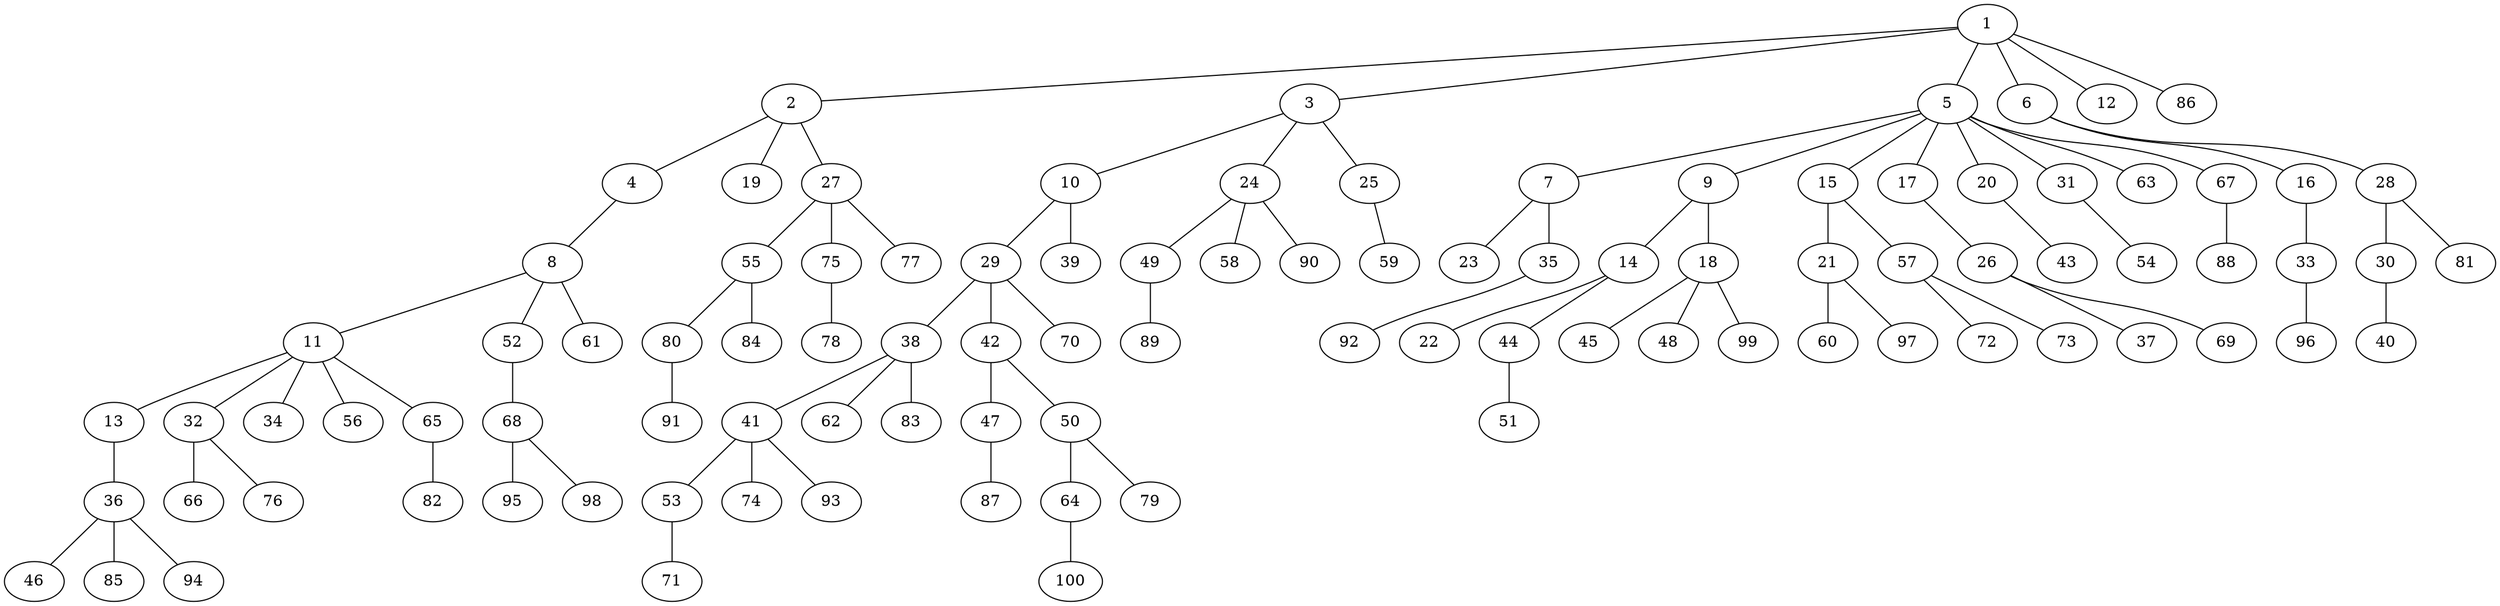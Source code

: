 graph graphname {1--2
1--3
1--5
1--6
1--12
1--86
2--4
2--19
2--27
3--10
3--24
3--25
4--8
5--7
5--9
5--15
5--17
5--20
5--31
5--63
5--67
6--16
6--28
7--23
7--35
8--11
8--52
8--61
9--14
9--18
10--29
10--39
11--13
11--32
11--34
11--56
11--65
13--36
14--22
14--44
15--21
15--57
16--33
17--26
18--45
18--48
18--99
20--43
21--60
21--97
24--49
24--58
24--90
25--59
26--37
26--69
27--55
27--75
27--77
28--30
28--81
29--38
29--42
29--70
30--40
31--54
32--66
32--76
33--96
35--92
36--46
36--85
36--94
38--41
38--62
38--83
41--53
41--74
41--93
42--47
42--50
44--51
47--87
49--89
50--64
50--79
52--68
53--71
55--80
55--84
57--72
57--73
64--100
65--82
67--88
68--95
68--98
75--78
80--91
}